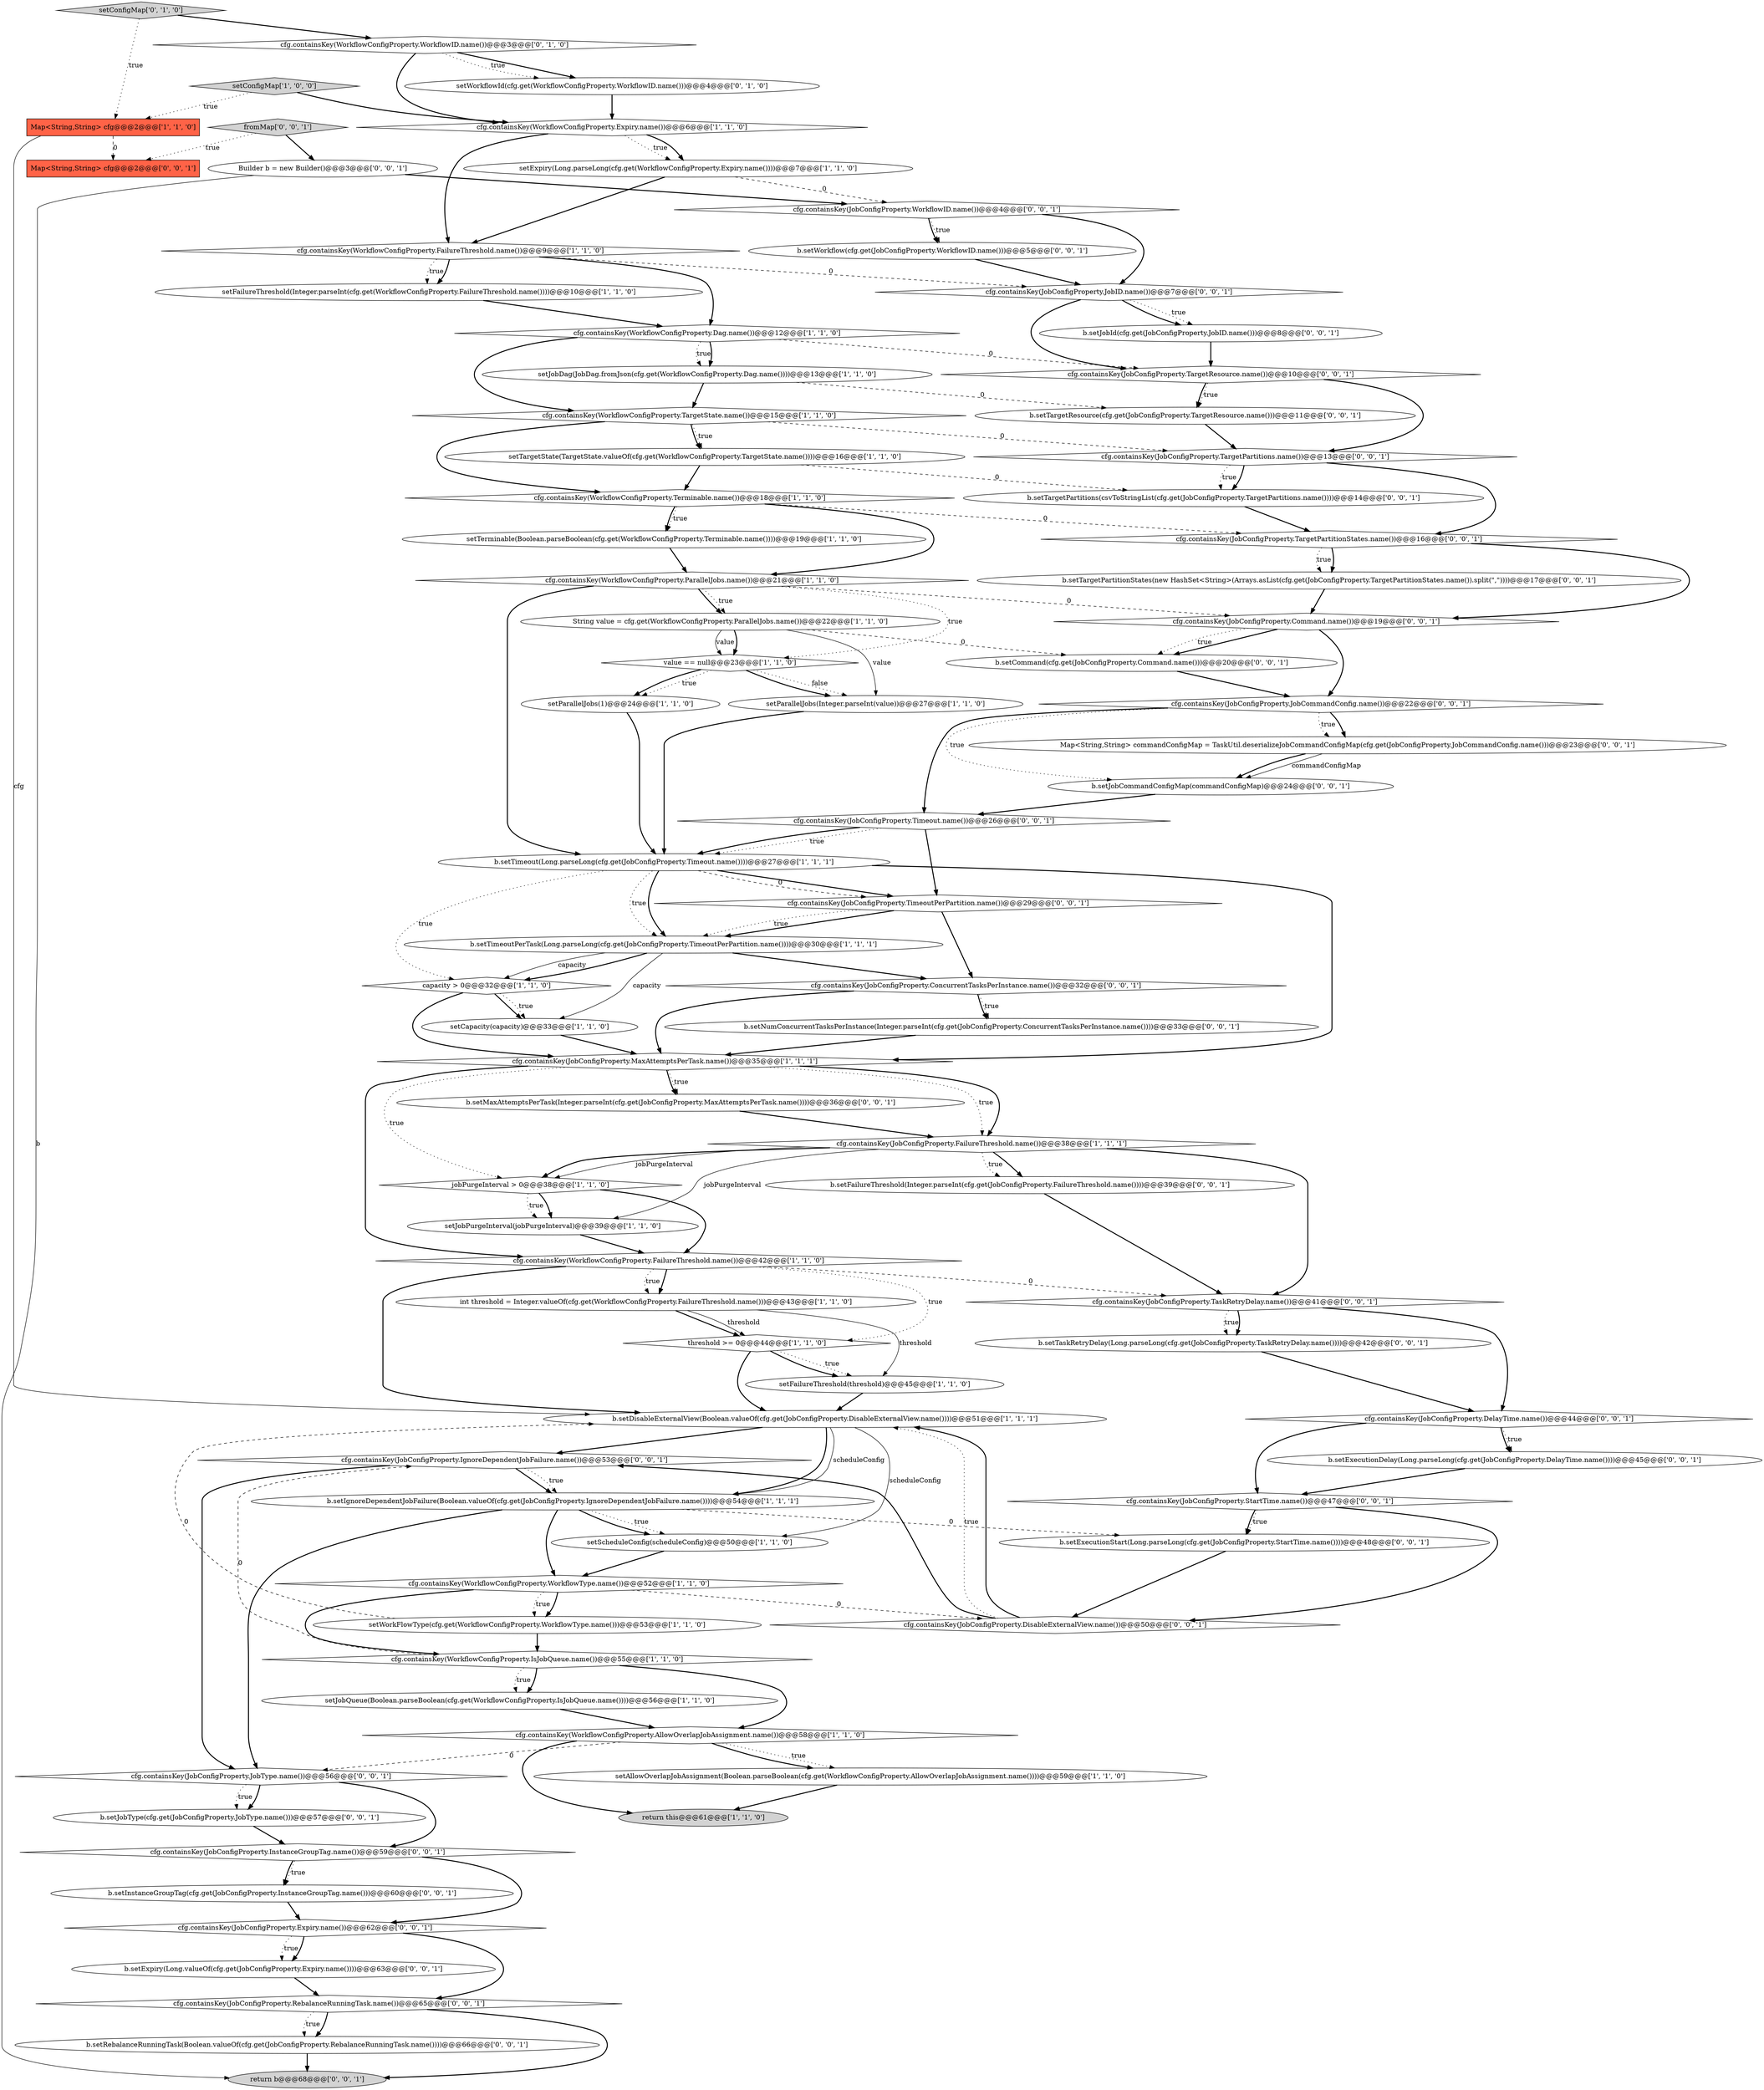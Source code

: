 digraph {
82 [style = filled, label = "fromMap['0', '0', '1']", fillcolor = lightgray, shape = diamond image = "AAA0AAABBB3BBB"];
35 [style = filled, label = "setTargetState(TargetState.valueOf(cfg.get(WorkflowConfigProperty.TargetState.name())))@@@16@@@['1', '1', '0']", fillcolor = white, shape = ellipse image = "AAA0AAABBB1BBB"];
16 [style = filled, label = "setJobQueue(Boolean.parseBoolean(cfg.get(WorkflowConfigProperty.IsJobQueue.name())))@@@56@@@['1', '1', '0']", fillcolor = white, shape = ellipse image = "AAA0AAABBB1BBB"];
62 [style = filled, label = "b.setJobType(cfg.get(JobConfigProperty.JobType.name()))@@@57@@@['0', '0', '1']", fillcolor = white, shape = ellipse image = "AAA0AAABBB3BBB"];
23 [style = filled, label = "b.setTimeout(Long.parseLong(cfg.get(JobConfigProperty.Timeout.name())))@@@27@@@['1', '1', '1']", fillcolor = white, shape = ellipse image = "AAA0AAABBB1BBB"];
37 [style = filled, label = "setFailureThreshold(Integer.parseInt(cfg.get(WorkflowConfigProperty.FailureThreshold.name())))@@@10@@@['1', '1', '0']", fillcolor = white, shape = ellipse image = "AAA0AAABBB1BBB"];
1 [style = filled, label = "cfg.containsKey(WorkflowConfigProperty.Expiry.name())@@@6@@@['1', '1', '0']", fillcolor = white, shape = diamond image = "AAA0AAABBB1BBB"];
67 [style = filled, label = "b.setRebalanceRunningTask(Boolean.valueOf(cfg.get(JobConfigProperty.RebalanceRunningTask.name())))@@@66@@@['0', '0', '1']", fillcolor = white, shape = ellipse image = "AAA0AAABBB3BBB"];
47 [style = filled, label = "cfg.containsKey(JobConfigProperty.WorkflowID.name())@@@4@@@['0', '0', '1']", fillcolor = white, shape = diamond image = "AAA0AAABBB3BBB"];
2 [style = filled, label = "setJobPurgeInterval(jobPurgeInterval)@@@39@@@['1', '1', '0']", fillcolor = white, shape = ellipse image = "AAA0AAABBB1BBB"];
71 [style = filled, label = "b.setInstanceGroupTag(cfg.get(JobConfigProperty.InstanceGroupTag.name()))@@@60@@@['0', '0', '1']", fillcolor = white, shape = ellipse image = "AAA0AAABBB3BBB"];
6 [style = filled, label = "jobPurgeInterval > 0@@@38@@@['1', '1', '0']", fillcolor = white, shape = diamond image = "AAA0AAABBB1BBB"];
75 [style = filled, label = "b.setWorkflow(cfg.get(JobConfigProperty.WorkflowID.name()))@@@5@@@['0', '0', '1']", fillcolor = white, shape = ellipse image = "AAA0AAABBB3BBB"];
24 [style = filled, label = "value == null@@@23@@@['1', '1', '0']", fillcolor = white, shape = diamond image = "AAA0AAABBB1BBB"];
41 [style = filled, label = "setConfigMap['0', '1', '0']", fillcolor = lightgray, shape = diamond image = "AAA0AAABBB2BBB"];
57 [style = filled, label = "Map<String,String> commandConfigMap = TaskUtil.deserializeJobCommandConfigMap(cfg.get(JobConfigProperty.JobCommandConfig.name()))@@@23@@@['0', '0', '1']", fillcolor = white, shape = ellipse image = "AAA0AAABBB3BBB"];
43 [style = filled, label = "b.setJobCommandConfigMap(commandConfigMap)@@@24@@@['0', '0', '1']", fillcolor = white, shape = ellipse image = "AAA0AAABBB3BBB"];
9 [style = filled, label = "cfg.containsKey(JobConfigProperty.MaxAttemptsPerTask.name())@@@35@@@['1', '1', '1']", fillcolor = white, shape = diamond image = "AAA0AAABBB1BBB"];
58 [style = filled, label = "b.setExpiry(Long.valueOf(cfg.get(JobConfigProperty.Expiry.name())))@@@63@@@['0', '0', '1']", fillcolor = white, shape = ellipse image = "AAA0AAABBB3BBB"];
65 [style = filled, label = "cfg.containsKey(JobConfigProperty.TimeoutPerPartition.name())@@@29@@@['0', '0', '1']", fillcolor = white, shape = diamond image = "AAA0AAABBB3BBB"];
70 [style = filled, label = "cfg.containsKey(JobConfigProperty.Timeout.name())@@@26@@@['0', '0', '1']", fillcolor = white, shape = diamond image = "AAA0AAABBB3BBB"];
72 [style = filled, label = "Builder b = new Builder()@@@3@@@['0', '0', '1']", fillcolor = white, shape = ellipse image = "AAA0AAABBB3BBB"];
76 [style = filled, label = "cfg.containsKey(JobConfigProperty.ConcurrentTasksPerInstance.name())@@@32@@@['0', '0', '1']", fillcolor = white, shape = diamond image = "AAA0AAABBB3BBB"];
46 [style = filled, label = "cfg.containsKey(JobConfigProperty.StartTime.name())@@@47@@@['0', '0', '1']", fillcolor = white, shape = diamond image = "AAA0AAABBB3BBB"];
22 [style = filled, label = "threshold >= 0@@@44@@@['1', '1', '0']", fillcolor = white, shape = diamond image = "AAA0AAABBB1BBB"];
66 [style = filled, label = "cfg.containsKey(JobConfigProperty.RebalanceRunningTask.name())@@@65@@@['0', '0', '1']", fillcolor = white, shape = diamond image = "AAA0AAABBB3BBB"];
81 [style = filled, label = "cfg.containsKey(JobConfigProperty.DelayTime.name())@@@44@@@['0', '0', '1']", fillcolor = white, shape = diamond image = "AAA0AAABBB3BBB"];
48 [style = filled, label = "cfg.containsKey(JobConfigProperty.JobCommandConfig.name())@@@22@@@['0', '0', '1']", fillcolor = white, shape = diamond image = "AAA0AAABBB3BBB"];
21 [style = filled, label = "int threshold = Integer.valueOf(cfg.get(WorkflowConfigProperty.FailureThreshold.name()))@@@43@@@['1', '1', '0']", fillcolor = white, shape = ellipse image = "AAA0AAABBB1BBB"];
40 [style = filled, label = "cfg.containsKey(WorkflowConfigProperty.WorkflowID.name())@@@3@@@['0', '1', '0']", fillcolor = white, shape = diamond image = "AAA1AAABBB2BBB"];
19 [style = filled, label = "setParallelJobs(Integer.parseInt(value))@@@27@@@['1', '1', '0']", fillcolor = white, shape = ellipse image = "AAA0AAABBB1BBB"];
49 [style = filled, label = "cfg.containsKey(JobConfigProperty.JobType.name())@@@56@@@['0', '0', '1']", fillcolor = white, shape = diamond image = "AAA0AAABBB3BBB"];
20 [style = filled, label = "cfg.containsKey(WorkflowConfigProperty.Terminable.name())@@@18@@@['1', '1', '0']", fillcolor = white, shape = diamond image = "AAA0AAABBB1BBB"];
36 [style = filled, label = "b.setDisableExternalView(Boolean.valueOf(cfg.get(JobConfigProperty.DisableExternalView.name())))@@@51@@@['1', '1', '1']", fillcolor = white, shape = ellipse image = "AAA0AAABBB1BBB"];
10 [style = filled, label = "setFailureThreshold(threshold)@@@45@@@['1', '1', '0']", fillcolor = white, shape = ellipse image = "AAA0AAABBB1BBB"];
5 [style = filled, label = "cfg.containsKey(WorkflowConfigProperty.TargetState.name())@@@15@@@['1', '1', '0']", fillcolor = white, shape = diamond image = "AAA0AAABBB1BBB"];
52 [style = filled, label = "cfg.containsKey(JobConfigProperty.InstanceGroupTag.name())@@@59@@@['0', '0', '1']", fillcolor = white, shape = diamond image = "AAA0AAABBB3BBB"];
73 [style = filled, label = "b.setExecutionStart(Long.parseLong(cfg.get(JobConfigProperty.StartTime.name())))@@@48@@@['0', '0', '1']", fillcolor = white, shape = ellipse image = "AAA0AAABBB3BBB"];
64 [style = filled, label = "cfg.containsKey(JobConfigProperty.TargetPartitionStates.name())@@@16@@@['0', '0', '1']", fillcolor = white, shape = diamond image = "AAA0AAABBB3BBB"];
4 [style = filled, label = "b.setTimeoutPerTask(Long.parseLong(cfg.get(JobConfigProperty.TimeoutPerPartition.name())))@@@30@@@['1', '1', '1']", fillcolor = white, shape = ellipse image = "AAA0AAABBB1BBB"];
60 [style = filled, label = "b.setMaxAttemptsPerTask(Integer.parseInt(cfg.get(JobConfigProperty.MaxAttemptsPerTask.name())))@@@36@@@['0', '0', '1']", fillcolor = white, shape = ellipse image = "AAA0AAABBB3BBB"];
53 [style = filled, label = "b.setNumConcurrentTasksPerInstance(Integer.parseInt(cfg.get(JobConfigProperty.ConcurrentTasksPerInstance.name())))@@@33@@@['0', '0', '1']", fillcolor = white, shape = ellipse image = "AAA0AAABBB3BBB"];
32 [style = filled, label = "cfg.containsKey(WorkflowConfigProperty.IsJobQueue.name())@@@55@@@['1', '1', '0']", fillcolor = white, shape = diamond image = "AAA0AAABBB1BBB"];
69 [style = filled, label = "cfg.containsKey(JobConfigProperty.TargetPartitions.name())@@@13@@@['0', '0', '1']", fillcolor = white, shape = diamond image = "AAA0AAABBB3BBB"];
14 [style = filled, label = "setWorkFlowType(cfg.get(WorkflowConfigProperty.WorkflowType.name()))@@@53@@@['1', '1', '0']", fillcolor = white, shape = ellipse image = "AAA0AAABBB1BBB"];
28 [style = filled, label = "Map<String,String> cfg@@@2@@@['1', '1', '0']", fillcolor = tomato, shape = box image = "AAA0AAABBB1BBB"];
13 [style = filled, label = "cfg.containsKey(WorkflowConfigProperty.FailureThreshold.name())@@@9@@@['1', '1', '0']", fillcolor = white, shape = diamond image = "AAA0AAABBB1BBB"];
34 [style = filled, label = "return this@@@61@@@['1', '1', '0']", fillcolor = lightgray, shape = ellipse image = "AAA0AAABBB1BBB"];
26 [style = filled, label = "cfg.containsKey(WorkflowConfigProperty.FailureThreshold.name())@@@42@@@['1', '1', '0']", fillcolor = white, shape = diamond image = "AAA0AAABBB1BBB"];
0 [style = filled, label = "setTerminable(Boolean.parseBoolean(cfg.get(WorkflowConfigProperty.Terminable.name())))@@@19@@@['1', '1', '0']", fillcolor = white, shape = ellipse image = "AAA0AAABBB1BBB"];
31 [style = filled, label = "setJobDag(JobDag.fromJson(cfg.get(WorkflowConfigProperty.Dag.name())))@@@13@@@['1', '1', '0']", fillcolor = white, shape = ellipse image = "AAA0AAABBB1BBB"];
44 [style = filled, label = "cfg.containsKey(JobConfigProperty.TargetResource.name())@@@10@@@['0', '0', '1']", fillcolor = white, shape = diamond image = "AAA0AAABBB3BBB"];
51 [style = filled, label = "b.setTargetPartitionStates(new HashSet<String>(Arrays.asList(cfg.get(JobConfigProperty.TargetPartitionStates.name()).split(\",\"))))@@@17@@@['0', '0', '1']", fillcolor = white, shape = ellipse image = "AAA0AAABBB3BBB"];
15 [style = filled, label = "setExpiry(Long.parseLong(cfg.get(WorkflowConfigProperty.Expiry.name())))@@@7@@@['1', '1', '0']", fillcolor = white, shape = ellipse image = "AAA0AAABBB1BBB"];
54 [style = filled, label = "b.setTargetResource(cfg.get(JobConfigProperty.TargetResource.name()))@@@11@@@['0', '0', '1']", fillcolor = white, shape = ellipse image = "AAA0AAABBB3BBB"];
74 [style = filled, label = "cfg.containsKey(JobConfigProperty.IgnoreDependentJobFailure.name())@@@53@@@['0', '0', '1']", fillcolor = white, shape = diamond image = "AAA0AAABBB3BBB"];
78 [style = filled, label = "cfg.containsKey(JobConfigProperty.Expiry.name())@@@62@@@['0', '0', '1']", fillcolor = white, shape = diamond image = "AAA0AAABBB3BBB"];
77 [style = filled, label = "Map<String,String> cfg@@@2@@@['0', '0', '1']", fillcolor = tomato, shape = box image = "AAA0AAABBB3BBB"];
12 [style = filled, label = "capacity > 0@@@32@@@['1', '1', '0']", fillcolor = white, shape = diamond image = "AAA0AAABBB1BBB"];
33 [style = filled, label = "cfg.containsKey(WorkflowConfigProperty.ParallelJobs.name())@@@21@@@['1', '1', '0']", fillcolor = white, shape = diamond image = "AAA0AAABBB1BBB"];
7 [style = filled, label = "String value = cfg.get(WorkflowConfigProperty.ParallelJobs.name())@@@22@@@['1', '1', '0']", fillcolor = white, shape = ellipse image = "AAA0AAABBB1BBB"];
56 [style = filled, label = "cfg.containsKey(JobConfigProperty.Command.name())@@@19@@@['0', '0', '1']", fillcolor = white, shape = diamond image = "AAA0AAABBB3BBB"];
59 [style = filled, label = "cfg.containsKey(JobConfigProperty.DisableExternalView.name())@@@50@@@['0', '0', '1']", fillcolor = white, shape = diamond image = "AAA0AAABBB3BBB"];
79 [style = filled, label = "b.setCommand(cfg.get(JobConfigProperty.Command.name()))@@@20@@@['0', '0', '1']", fillcolor = white, shape = ellipse image = "AAA0AAABBB3BBB"];
27 [style = filled, label = "setConfigMap['1', '0', '0']", fillcolor = lightgray, shape = diamond image = "AAA0AAABBB1BBB"];
39 [style = filled, label = "setWorkflowId(cfg.get(WorkflowConfigProperty.WorkflowID.name()))@@@4@@@['0', '1', '0']", fillcolor = white, shape = ellipse image = "AAA1AAABBB2BBB"];
25 [style = filled, label = "cfg.containsKey(WorkflowConfigProperty.WorkflowType.name())@@@52@@@['1', '1', '0']", fillcolor = white, shape = diamond image = "AAA0AAABBB1BBB"];
18 [style = filled, label = "b.setIgnoreDependentJobFailure(Boolean.valueOf(cfg.get(JobConfigProperty.IgnoreDependentJobFailure.name())))@@@54@@@['1', '1', '1']", fillcolor = white, shape = ellipse image = "AAA0AAABBB1BBB"];
63 [style = filled, label = "b.setFailureThreshold(Integer.parseInt(cfg.get(JobConfigProperty.FailureThreshold.name())))@@@39@@@['0', '0', '1']", fillcolor = white, shape = ellipse image = "AAA0AAABBB3BBB"];
55 [style = filled, label = "cfg.containsKey(JobConfigProperty.JobID.name())@@@7@@@['0', '0', '1']", fillcolor = white, shape = diamond image = "AAA0AAABBB3BBB"];
11 [style = filled, label = "cfg.containsKey(WorkflowConfigProperty.AllowOverlapJobAssignment.name())@@@58@@@['1', '1', '0']", fillcolor = white, shape = diamond image = "AAA0AAABBB1BBB"];
45 [style = filled, label = "cfg.containsKey(JobConfigProperty.TaskRetryDelay.name())@@@41@@@['0', '0', '1']", fillcolor = white, shape = diamond image = "AAA0AAABBB3BBB"];
61 [style = filled, label = "b.setExecutionDelay(Long.parseLong(cfg.get(JobConfigProperty.DelayTime.name())))@@@45@@@['0', '0', '1']", fillcolor = white, shape = ellipse image = "AAA0AAABBB3BBB"];
80 [style = filled, label = "b.setTaskRetryDelay(Long.parseLong(cfg.get(JobConfigProperty.TaskRetryDelay.name())))@@@42@@@['0', '0', '1']", fillcolor = white, shape = ellipse image = "AAA0AAABBB3BBB"];
8 [style = filled, label = "setParallelJobs(1)@@@24@@@['1', '1', '0']", fillcolor = white, shape = ellipse image = "AAA0AAABBB1BBB"];
68 [style = filled, label = "return b@@@68@@@['0', '0', '1']", fillcolor = lightgray, shape = ellipse image = "AAA0AAABBB3BBB"];
3 [style = filled, label = "setScheduleConfig(scheduleConfig)@@@50@@@['1', '1', '0']", fillcolor = white, shape = ellipse image = "AAA0AAABBB1BBB"];
30 [style = filled, label = "setAllowOverlapJobAssignment(Boolean.parseBoolean(cfg.get(WorkflowConfigProperty.AllowOverlapJobAssignment.name())))@@@59@@@['1', '1', '0']", fillcolor = white, shape = ellipse image = "AAA0AAABBB1BBB"];
17 [style = filled, label = "setCapacity(capacity)@@@33@@@['1', '1', '0']", fillcolor = white, shape = ellipse image = "AAA0AAABBB1BBB"];
42 [style = filled, label = "b.setTargetPartitions(csvToStringList(cfg.get(JobConfigProperty.TargetPartitions.name())))@@@14@@@['0', '0', '1']", fillcolor = white, shape = ellipse image = "AAA0AAABBB3BBB"];
38 [style = filled, label = "cfg.containsKey(WorkflowConfigProperty.Dag.name())@@@12@@@['1', '1', '0']", fillcolor = white, shape = diamond image = "AAA0AAABBB1BBB"];
29 [style = filled, label = "cfg.containsKey(JobConfigProperty.FailureThreshold.name())@@@38@@@['1', '1', '1']", fillcolor = white, shape = diamond image = "AAA0AAABBB1BBB"];
50 [style = filled, label = "b.setJobId(cfg.get(JobConfigProperty.JobID.name()))@@@8@@@['0', '0', '1']", fillcolor = white, shape = ellipse image = "AAA0AAABBB3BBB"];
11->34 [style = bold, label=""];
14->36 [style = dashed, label="0"];
23->9 [style = bold, label=""];
11->49 [style = dashed, label="0"];
33->7 [style = dotted, label="true"];
18->3 [style = dotted, label="true"];
7->24 [style = bold, label=""];
36->3 [style = solid, label="scheduleConfig"];
13->37 [style = dotted, label="true"];
21->22 [style = bold, label=""];
74->18 [style = bold, label=""];
14->32 [style = bold, label=""];
56->79 [style = bold, label=""];
59->74 [style = bold, label=""];
70->65 [style = bold, label=""];
43->70 [style = bold, label=""];
74->49 [style = bold, label=""];
32->74 [style = dashed, label="0"];
66->67 [style = bold, label=""];
33->24 [style = dotted, label="true"];
45->80 [style = dotted, label="true"];
23->65 [style = bold, label=""];
19->23 [style = bold, label=""];
9->6 [style = dotted, label="true"];
13->38 [style = bold, label=""];
6->2 [style = bold, label=""];
55->50 [style = dotted, label="true"];
36->18 [style = bold, label=""];
13->37 [style = bold, label=""];
26->45 [style = dashed, label="0"];
29->6 [style = bold, label=""];
33->23 [style = bold, label=""];
41->28 [style = dotted, label="true"];
3->25 [style = bold, label=""];
15->13 [style = bold, label=""];
56->79 [style = dotted, label="true"];
49->52 [style = bold, label=""];
9->26 [style = bold, label=""];
40->39 [style = bold, label=""];
20->0 [style = bold, label=""];
29->63 [style = bold, label=""];
65->4 [style = bold, label=""];
27->28 [style = dotted, label="true"];
23->4 [style = bold, label=""];
47->55 [style = bold, label=""];
72->47 [style = bold, label=""];
78->58 [style = dotted, label="true"];
81->61 [style = dotted, label="true"];
71->78 [style = bold, label=""];
57->43 [style = solid, label="commandConfigMap"];
59->36 [style = dotted, label="true"];
42->64 [style = bold, label=""];
40->1 [style = bold, label=""];
26->21 [style = bold, label=""];
41->40 [style = bold, label=""];
18->49 [style = bold, label=""];
24->19 [style = dotted, label="false"];
2->26 [style = bold, label=""];
56->48 [style = bold, label=""];
26->36 [style = bold, label=""];
53->9 [style = bold, label=""];
46->73 [style = bold, label=""];
26->21 [style = dotted, label="true"];
64->51 [style = bold, label=""];
1->15 [style = dotted, label="true"];
7->19 [style = solid, label="value"];
11->30 [style = dotted, label="true"];
38->5 [style = bold, label=""];
20->64 [style = dashed, label="0"];
60->29 [style = bold, label=""];
8->23 [style = bold, label=""];
25->14 [style = bold, label=""];
32->11 [style = bold, label=""];
70->23 [style = dotted, label="true"];
7->24 [style = solid, label="value"];
80->81 [style = bold, label=""];
28->77 [style = dashed, label="0"];
4->12 [style = solid, label="capacity"];
38->31 [style = dotted, label="true"];
24->8 [style = dotted, label="true"];
29->6 [style = solid, label="jobPurgeInterval"];
12->9 [style = bold, label=""];
44->54 [style = dotted, label="true"];
11->30 [style = bold, label=""];
37->38 [style = bold, label=""];
75->55 [style = bold, label=""];
25->14 [style = dotted, label="true"];
74->18 [style = dotted, label="true"];
59->36 [style = bold, label=""];
48->57 [style = bold, label=""];
22->36 [style = bold, label=""];
48->70 [style = bold, label=""];
17->9 [style = bold, label=""];
31->54 [style = dashed, label="0"];
31->5 [style = bold, label=""];
4->12 [style = bold, label=""];
1->15 [style = bold, label=""];
38->31 [style = bold, label=""];
55->50 [style = bold, label=""];
46->59 [style = bold, label=""];
64->56 [style = bold, label=""];
51->56 [style = bold, label=""];
46->73 [style = dotted, label="true"];
52->71 [style = bold, label=""];
26->22 [style = dotted, label="true"];
22->10 [style = bold, label=""];
4->76 [style = bold, label=""];
23->65 [style = dashed, label="0"];
25->59 [style = dashed, label="0"];
35->20 [style = bold, label=""];
1->13 [style = bold, label=""];
69->64 [style = bold, label=""];
81->61 [style = bold, label=""];
29->45 [style = bold, label=""];
66->67 [style = dotted, label="true"];
30->34 [style = bold, label=""];
36->74 [style = bold, label=""];
9->60 [style = bold, label=""];
6->26 [style = bold, label=""];
70->23 [style = bold, label=""];
45->80 [style = bold, label=""];
18->73 [style = dashed, label="0"];
33->7 [style = bold, label=""];
29->63 [style = dotted, label="true"];
5->35 [style = bold, label=""];
67->68 [style = bold, label=""];
20->0 [style = dotted, label="true"];
5->69 [style = dashed, label="0"];
48->43 [style = dotted, label="true"];
81->46 [style = bold, label=""];
12->17 [style = bold, label=""];
9->60 [style = dotted, label="true"];
9->29 [style = dotted, label="true"];
48->57 [style = dotted, label="true"];
63->45 [style = bold, label=""];
78->58 [style = bold, label=""];
32->16 [style = bold, label=""];
44->69 [style = bold, label=""];
82->77 [style = dotted, label="true"];
9->29 [style = bold, label=""];
62->52 [style = bold, label=""];
24->19 [style = bold, label=""];
76->9 [style = bold, label=""];
5->35 [style = dotted, label="true"];
66->68 [style = bold, label=""];
24->8 [style = bold, label=""];
16->11 [style = bold, label=""];
21->22 [style = solid, label="threshold"];
78->66 [style = bold, label=""];
50->44 [style = bold, label=""];
45->81 [style = bold, label=""];
20->33 [style = bold, label=""];
49->62 [style = bold, label=""];
57->43 [style = bold, label=""];
18->3 [style = bold, label=""];
25->32 [style = bold, label=""];
13->55 [style = dashed, label="0"];
36->18 [style = solid, label="scheduleConfig"];
0->33 [style = bold, label=""];
69->42 [style = bold, label=""];
58->66 [style = bold, label=""];
55->44 [style = bold, label=""];
29->2 [style = solid, label="jobPurgeInterval"];
52->71 [style = dotted, label="true"];
54->69 [style = bold, label=""];
10->36 [style = bold, label=""];
4->17 [style = solid, label="capacity"];
76->53 [style = bold, label=""];
65->76 [style = bold, label=""];
47->75 [style = dotted, label="true"];
18->25 [style = bold, label=""];
35->42 [style = dashed, label="0"];
21->10 [style = solid, label="threshold"];
82->72 [style = bold, label=""];
23->4 [style = dotted, label="true"];
28->36 [style = solid, label="cfg"];
32->16 [style = dotted, label="true"];
39->1 [style = bold, label=""];
12->17 [style = dotted, label="true"];
49->62 [style = dotted, label="true"];
27->1 [style = bold, label=""];
79->48 [style = bold, label=""];
65->4 [style = dotted, label="true"];
61->46 [style = bold, label=""];
76->53 [style = dotted, label="true"];
5->20 [style = bold, label=""];
52->78 [style = bold, label=""];
7->79 [style = dashed, label="0"];
38->44 [style = dashed, label="0"];
40->39 [style = dotted, label="true"];
44->54 [style = bold, label=""];
6->2 [style = dotted, label="true"];
33->56 [style = dashed, label="0"];
73->59 [style = bold, label=""];
69->42 [style = dotted, label="true"];
64->51 [style = dotted, label="true"];
72->68 [style = solid, label="b"];
15->47 [style = dashed, label="0"];
47->75 [style = bold, label=""];
22->10 [style = dotted, label="true"];
23->12 [style = dotted, label="true"];
}

